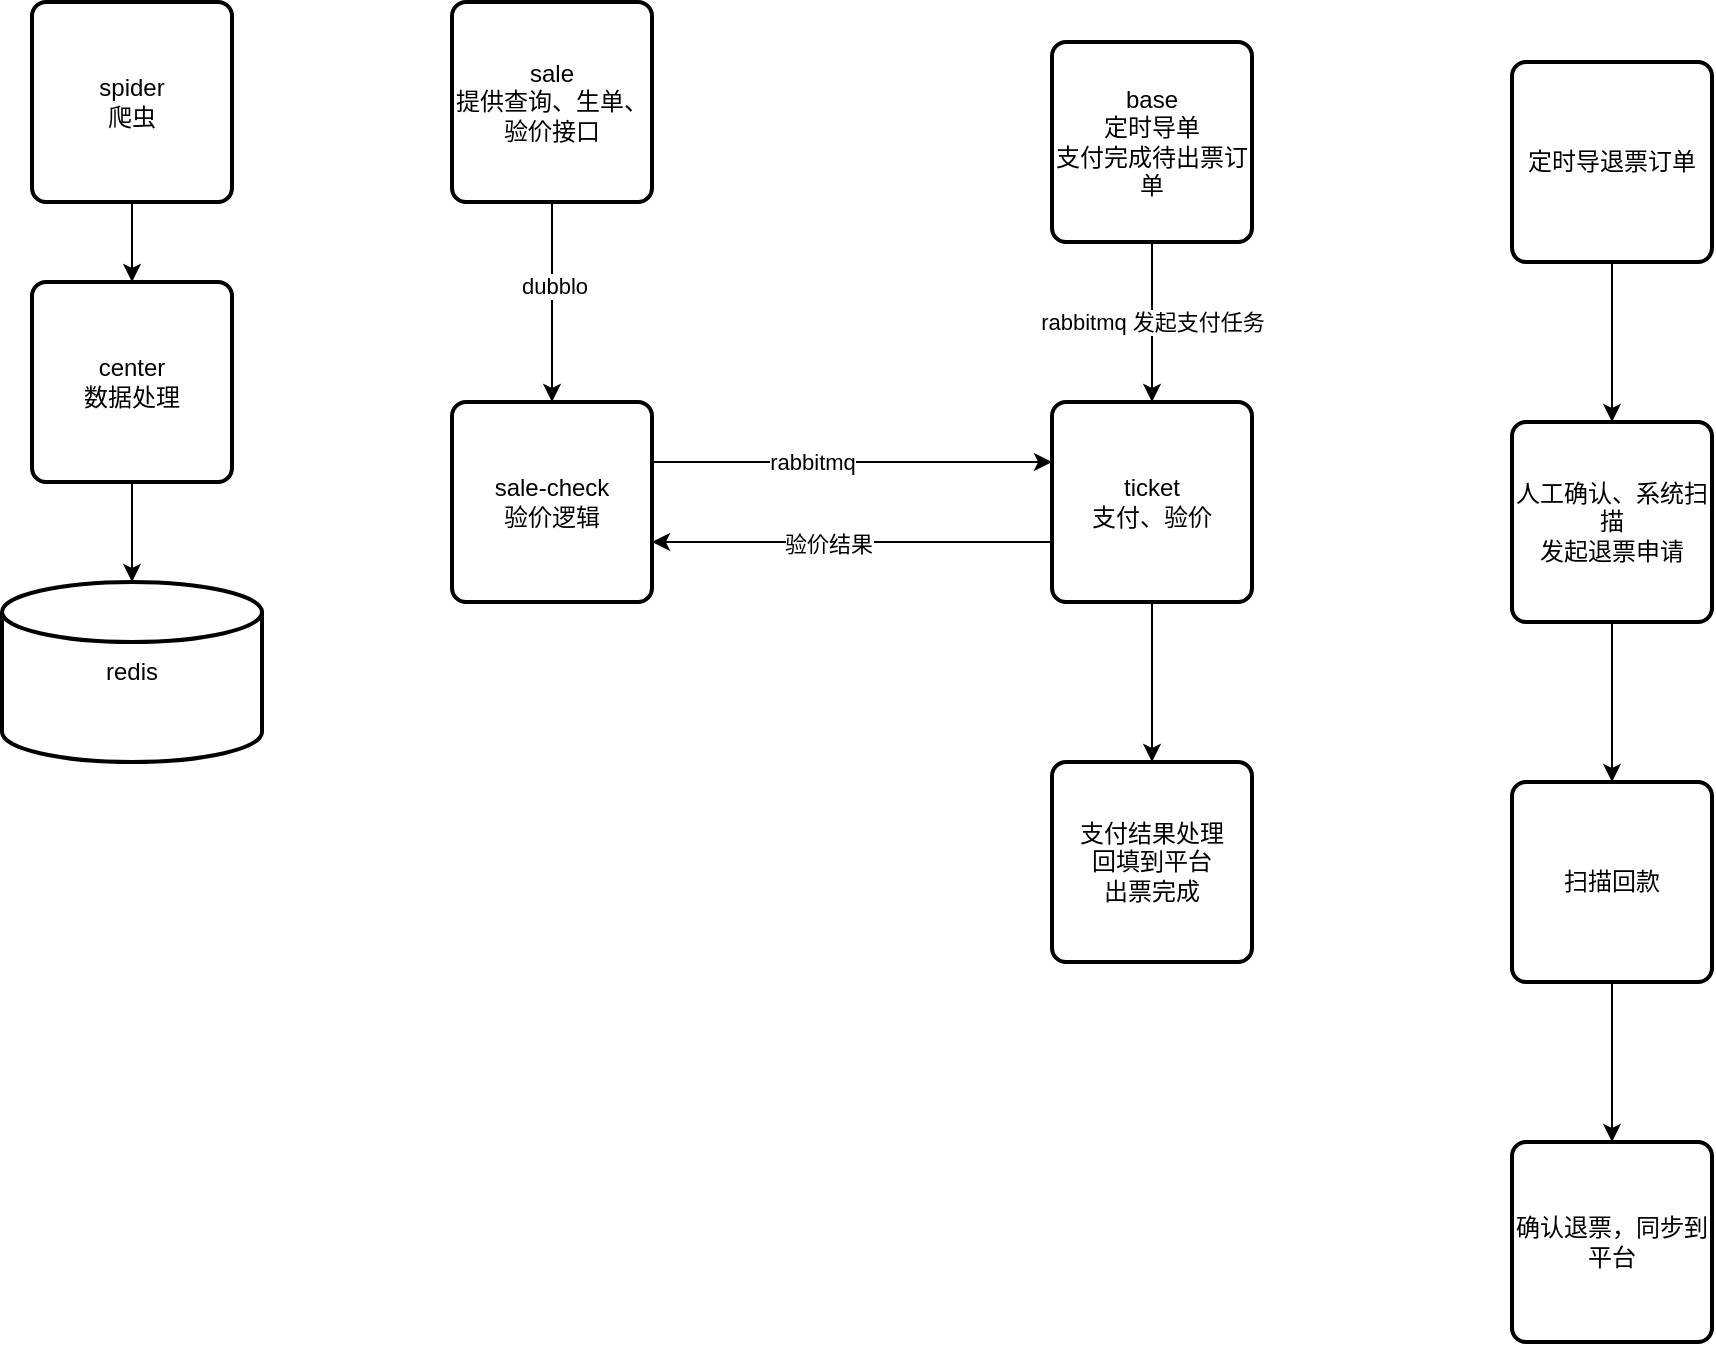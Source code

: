 <mxfile version="21.6.8" type="github">
  <diagram name="第 1 页" id="oJOmQi2QWsTDyzbEVRAR">
    <mxGraphModel dx="1674" dy="758" grid="1" gridSize="10" guides="1" tooltips="1" connect="1" arrows="1" fold="1" page="1" pageScale="1" pageWidth="827" pageHeight="1169" math="0" shadow="0">
      <root>
        <mxCell id="0" />
        <mxCell id="1" parent="0" />
        <mxCell id="eIxC7rSChBqeApgLnx3N-8" value="" style="edgeStyle=orthogonalEdgeStyle;rounded=0;orthogonalLoop=1;jettySize=auto;html=1;" edge="1" parent="1" source="eIxC7rSChBqeApgLnx3N-5" target="eIxC7rSChBqeApgLnx3N-7">
          <mxGeometry relative="1" as="geometry" />
        </mxCell>
        <mxCell id="eIxC7rSChBqeApgLnx3N-5" value="center&lt;br&gt;数据处理" style="rounded=1;whiteSpace=wrap;html=1;absoluteArcSize=1;arcSize=14;strokeWidth=2;" vertex="1" parent="1">
          <mxGeometry x="140" y="200" width="100" height="100" as="geometry" />
        </mxCell>
        <mxCell id="eIxC7rSChBqeApgLnx3N-7" value="redis" style="strokeWidth=2;html=1;shape=mxgraph.flowchart.database;whiteSpace=wrap;" vertex="1" parent="1">
          <mxGeometry x="125" y="350" width="130" height="90" as="geometry" />
        </mxCell>
        <mxCell id="eIxC7rSChBqeApgLnx3N-14" value="" style="edgeStyle=orthogonalEdgeStyle;rounded=0;orthogonalLoop=1;jettySize=auto;html=1;" edge="1" parent="1" source="eIxC7rSChBqeApgLnx3N-10" target="eIxC7rSChBqeApgLnx3N-13">
          <mxGeometry relative="1" as="geometry" />
        </mxCell>
        <mxCell id="eIxC7rSChBqeApgLnx3N-15" value="dubblo" style="edgeLabel;html=1;align=center;verticalAlign=middle;resizable=0;points=[];" vertex="1" connectable="0" parent="eIxC7rSChBqeApgLnx3N-14">
          <mxGeometry x="-0.167" y="1" relative="1" as="geometry">
            <mxPoint as="offset" />
          </mxGeometry>
        </mxCell>
        <mxCell id="eIxC7rSChBqeApgLnx3N-10" value="sale&lt;br&gt;提供查询、生单、验价接口" style="rounded=1;whiteSpace=wrap;html=1;absoluteArcSize=1;arcSize=14;strokeWidth=2;" vertex="1" parent="1">
          <mxGeometry x="350" y="60" width="100" height="100" as="geometry" />
        </mxCell>
        <mxCell id="eIxC7rSChBqeApgLnx3N-23" style="edgeStyle=orthogonalEdgeStyle;rounded=0;orthogonalLoop=1;jettySize=auto;html=1;entryX=0;entryY=0.5;entryDx=0;entryDy=0;" edge="1" parent="1">
          <mxGeometry relative="1" as="geometry">
            <mxPoint x="450" y="290" as="sourcePoint" />
            <mxPoint x="650" y="290" as="targetPoint" />
            <Array as="points">
              <mxPoint x="600" y="290" />
              <mxPoint x="600" y="290" />
            </Array>
          </mxGeometry>
        </mxCell>
        <mxCell id="eIxC7rSChBqeApgLnx3N-24" value="rabbitmq" style="edgeLabel;html=1;align=center;verticalAlign=middle;resizable=0;points=[];" vertex="1" connectable="0" parent="eIxC7rSChBqeApgLnx3N-23">
          <mxGeometry x="-0.292" y="3" relative="1" as="geometry">
            <mxPoint x="9" y="3" as="offset" />
          </mxGeometry>
        </mxCell>
        <mxCell id="eIxC7rSChBqeApgLnx3N-13" value="sale-check&lt;br&gt;验价逻辑" style="rounded=1;whiteSpace=wrap;html=1;absoluteArcSize=1;arcSize=14;strokeWidth=2;" vertex="1" parent="1">
          <mxGeometry x="350" y="260" width="100" height="100" as="geometry" />
        </mxCell>
        <mxCell id="eIxC7rSChBqeApgLnx3N-18" value="" style="edgeStyle=orthogonalEdgeStyle;rounded=0;orthogonalLoop=1;jettySize=auto;html=1;" edge="1" parent="1" source="eIxC7rSChBqeApgLnx3N-16" target="eIxC7rSChBqeApgLnx3N-5">
          <mxGeometry relative="1" as="geometry" />
        </mxCell>
        <mxCell id="eIxC7rSChBqeApgLnx3N-16" value="spider&lt;br&gt;爬虫" style="rounded=1;whiteSpace=wrap;html=1;absoluteArcSize=1;arcSize=14;strokeWidth=2;" vertex="1" parent="1">
          <mxGeometry x="140" y="60" width="100" height="100" as="geometry" />
        </mxCell>
        <mxCell id="eIxC7rSChBqeApgLnx3N-21" value="" style="edgeStyle=orthogonalEdgeStyle;rounded=0;orthogonalLoop=1;jettySize=auto;html=1;" edge="1" parent="1" source="eIxC7rSChBqeApgLnx3N-19" target="eIxC7rSChBqeApgLnx3N-20">
          <mxGeometry relative="1" as="geometry" />
        </mxCell>
        <mxCell id="eIxC7rSChBqeApgLnx3N-22" value="rabbitmq 发起支付任务" style="edgeLabel;html=1;align=center;verticalAlign=middle;resizable=0;points=[];" vertex="1" connectable="0" parent="eIxC7rSChBqeApgLnx3N-21">
          <mxGeometry x="-0.275" y="-3" relative="1" as="geometry">
            <mxPoint x="3" y="11" as="offset" />
          </mxGeometry>
        </mxCell>
        <mxCell id="eIxC7rSChBqeApgLnx3N-19" value="base&lt;br&gt;定时导单&lt;br&gt;支付完成待出票订单" style="rounded=1;whiteSpace=wrap;html=1;absoluteArcSize=1;arcSize=14;strokeWidth=2;" vertex="1" parent="1">
          <mxGeometry x="650" y="80" width="100" height="100" as="geometry" />
        </mxCell>
        <mxCell id="eIxC7rSChBqeApgLnx3N-29" style="edgeStyle=orthogonalEdgeStyle;rounded=0;orthogonalLoop=1;jettySize=auto;html=1;" edge="1" parent="1" source="eIxC7rSChBqeApgLnx3N-20" target="eIxC7rSChBqeApgLnx3N-13">
          <mxGeometry relative="1" as="geometry">
            <Array as="points">
              <mxPoint x="550" y="330" />
              <mxPoint x="550" y="330" />
            </Array>
          </mxGeometry>
        </mxCell>
        <mxCell id="eIxC7rSChBqeApgLnx3N-30" value="验价结果" style="edgeLabel;html=1;align=center;verticalAlign=middle;resizable=0;points=[];" vertex="1" connectable="0" parent="eIxC7rSChBqeApgLnx3N-29">
          <mxGeometry x="0.12" y="1" relative="1" as="geometry">
            <mxPoint as="offset" />
          </mxGeometry>
        </mxCell>
        <mxCell id="eIxC7rSChBqeApgLnx3N-32" value="" style="edgeStyle=orthogonalEdgeStyle;rounded=0;orthogonalLoop=1;jettySize=auto;html=1;" edge="1" parent="1" source="eIxC7rSChBqeApgLnx3N-20" target="eIxC7rSChBqeApgLnx3N-31">
          <mxGeometry relative="1" as="geometry" />
        </mxCell>
        <mxCell id="eIxC7rSChBqeApgLnx3N-20" value="ticket&lt;br&gt;支付、验价" style="rounded=1;whiteSpace=wrap;html=1;absoluteArcSize=1;arcSize=14;strokeWidth=2;" vertex="1" parent="1">
          <mxGeometry x="650" y="260" width="100" height="100" as="geometry" />
        </mxCell>
        <mxCell id="eIxC7rSChBqeApgLnx3N-31" value="支付结果处理&lt;br&gt;回填到平台&lt;br&gt;出票完成" style="rounded=1;whiteSpace=wrap;html=1;absoluteArcSize=1;arcSize=14;strokeWidth=2;" vertex="1" parent="1">
          <mxGeometry x="650" y="440" width="100" height="100" as="geometry" />
        </mxCell>
        <mxCell id="eIxC7rSChBqeApgLnx3N-35" value="" style="edgeStyle=orthogonalEdgeStyle;rounded=0;orthogonalLoop=1;jettySize=auto;html=1;" edge="1" parent="1" source="eIxC7rSChBqeApgLnx3N-33" target="eIxC7rSChBqeApgLnx3N-34">
          <mxGeometry relative="1" as="geometry" />
        </mxCell>
        <mxCell id="eIxC7rSChBqeApgLnx3N-33" value="定时导退票订单" style="rounded=1;whiteSpace=wrap;html=1;absoluteArcSize=1;arcSize=14;strokeWidth=2;" vertex="1" parent="1">
          <mxGeometry x="880" y="90" width="100" height="100" as="geometry" />
        </mxCell>
        <mxCell id="eIxC7rSChBqeApgLnx3N-37" value="" style="edgeStyle=orthogonalEdgeStyle;rounded=0;orthogonalLoop=1;jettySize=auto;html=1;" edge="1" parent="1" source="eIxC7rSChBqeApgLnx3N-34" target="eIxC7rSChBqeApgLnx3N-36">
          <mxGeometry relative="1" as="geometry" />
        </mxCell>
        <mxCell id="eIxC7rSChBqeApgLnx3N-34" value="人工确认、系统扫描&lt;br&gt;发起退票申请" style="rounded=1;whiteSpace=wrap;html=1;absoluteArcSize=1;arcSize=14;strokeWidth=2;" vertex="1" parent="1">
          <mxGeometry x="880" y="270" width="100" height="100" as="geometry" />
        </mxCell>
        <mxCell id="eIxC7rSChBqeApgLnx3N-39" value="" style="edgeStyle=orthogonalEdgeStyle;rounded=0;orthogonalLoop=1;jettySize=auto;html=1;" edge="1" parent="1" source="eIxC7rSChBqeApgLnx3N-36" target="eIxC7rSChBqeApgLnx3N-38">
          <mxGeometry relative="1" as="geometry" />
        </mxCell>
        <mxCell id="eIxC7rSChBqeApgLnx3N-36" value="扫描回款" style="rounded=1;whiteSpace=wrap;html=1;absoluteArcSize=1;arcSize=14;strokeWidth=2;" vertex="1" parent="1">
          <mxGeometry x="880" y="450" width="100" height="100" as="geometry" />
        </mxCell>
        <mxCell id="eIxC7rSChBqeApgLnx3N-38" value="确认退票，同步到平台" style="rounded=1;whiteSpace=wrap;html=1;absoluteArcSize=1;arcSize=14;strokeWidth=2;" vertex="1" parent="1">
          <mxGeometry x="880" y="630" width="100" height="100" as="geometry" />
        </mxCell>
      </root>
    </mxGraphModel>
  </diagram>
</mxfile>
